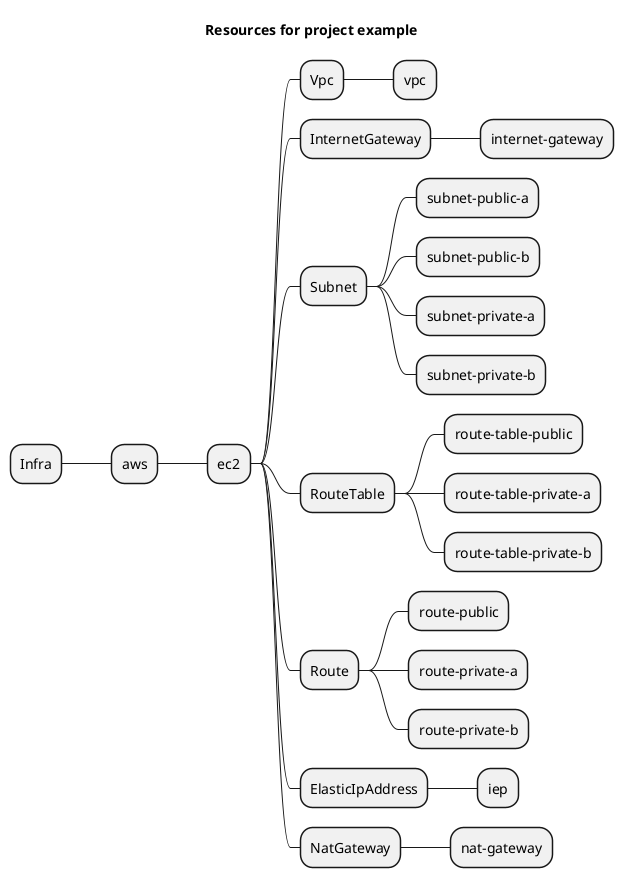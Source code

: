 @startmindmap
title Resources for project example
skinparam monochrome true
+ Infra
++ aws
+++ ec2
++++ Vpc
+++++ vpc
++++ InternetGateway
+++++ internet-gateway
++++ Subnet
+++++ subnet-public-a
+++++ subnet-public-b
+++++ subnet-private-a
+++++ subnet-private-b
++++ RouteTable
+++++ route-table-public
+++++ route-table-private-a
+++++ route-table-private-b
++++ Route
+++++ route-public
+++++ route-private-a
+++++ route-private-b
++++ ElasticIpAddress
+++++ iep
++++ NatGateway
+++++ nat-gateway
@endmindmap